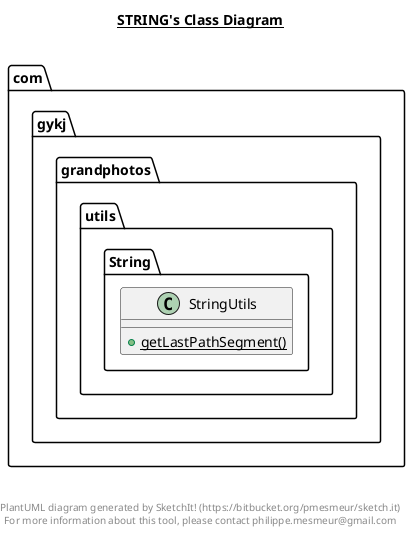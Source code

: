 @startuml

title __STRING's Class Diagram__\n

  namespace com.gykj.grandphotos {
    namespace utils.String {
      class com.gykj.grandphotos.utils.String.StringUtils {
          {static} + getLastPathSegment()
      }
    }
  }
  



right footer


PlantUML diagram generated by SketchIt! (https://bitbucket.org/pmesmeur/sketch.it)
For more information about this tool, please contact philippe.mesmeur@gmail.com
endfooter

@enduml
